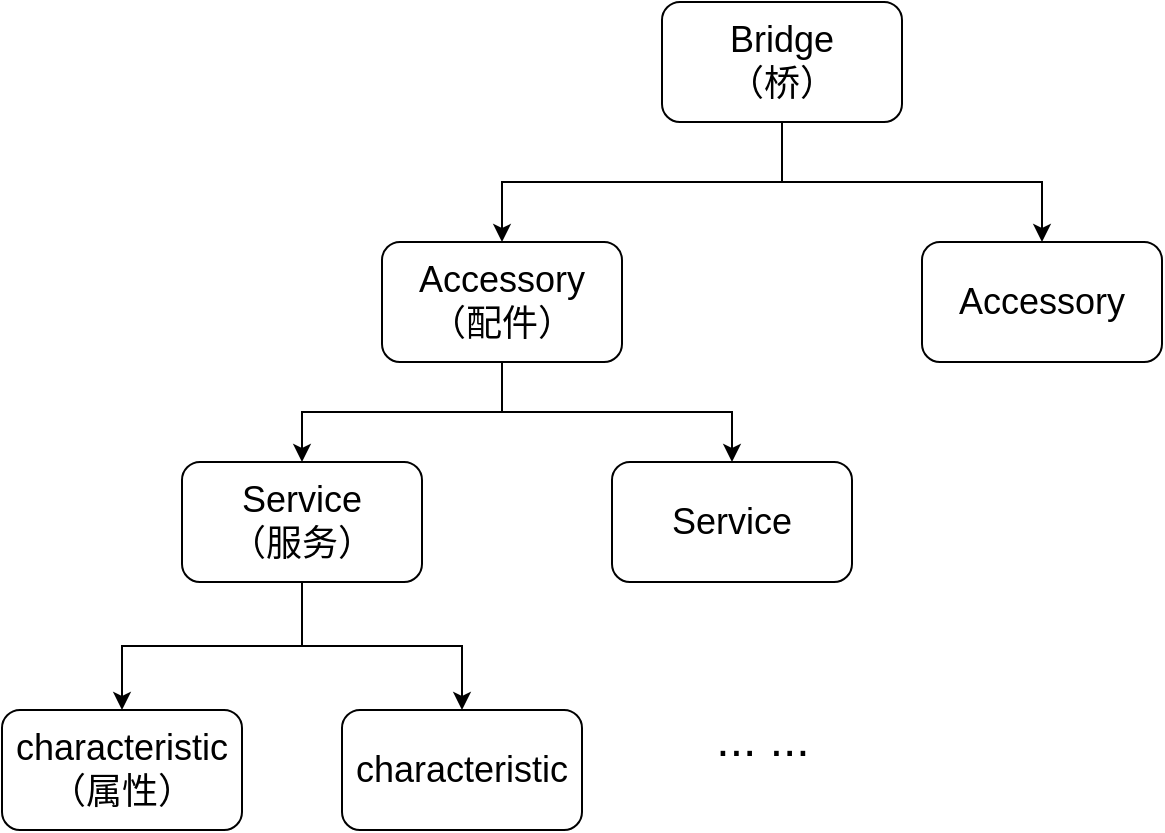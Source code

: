 <mxfile version="19.0.3" type="device"><diagram id="h6cgDg0y1xtrpWkgJ0vJ" name="第 1 页"><mxGraphModel dx="1697" dy="1020" grid="1" gridSize="10" guides="1" tooltips="1" connect="1" arrows="1" fold="1" page="1" pageScale="1" pageWidth="1169" pageHeight="827" math="0" shadow="0"><root><mxCell id="0"/><mxCell id="1" parent="0"/><mxCell id="FVKnPOVWIjbTJjsX0LME-7" style="edgeStyle=orthogonalEdgeStyle;rounded=0;orthogonalLoop=1;jettySize=auto;html=1;entryX=0.5;entryY=0;entryDx=0;entryDy=0;fontSize=18;" parent="1" source="FVKnPOVWIjbTJjsX0LME-1" target="FVKnPOVWIjbTJjsX0LME-2" edge="1"><mxGeometry relative="1" as="geometry"/></mxCell><mxCell id="FVKnPOVWIjbTJjsX0LME-10" style="edgeStyle=orthogonalEdgeStyle;rounded=0;orthogonalLoop=1;jettySize=auto;html=1;exitX=0.5;exitY=1;exitDx=0;exitDy=0;entryX=0.5;entryY=0;entryDx=0;entryDy=0;fontSize=18;" parent="1" source="FVKnPOVWIjbTJjsX0LME-1" target="FVKnPOVWIjbTJjsX0LME-4" edge="1"><mxGeometry relative="1" as="geometry"/></mxCell><mxCell id="FVKnPOVWIjbTJjsX0LME-1" value="&lt;font style=&quot;font-size: 18px;&quot;&gt;Accessory&lt;br&gt;（配件）&lt;br&gt;&lt;/font&gt;" style="rounded=1;whiteSpace=wrap;html=1;" parent="1" vertex="1"><mxGeometry x="350" y="180" width="120" height="60" as="geometry"/></mxCell><mxCell id="FVKnPOVWIjbTJjsX0LME-8" style="edgeStyle=orthogonalEdgeStyle;rounded=0;orthogonalLoop=1;jettySize=auto;html=1;entryX=0.5;entryY=0;entryDx=0;entryDy=0;fontSize=18;" parent="1" source="FVKnPOVWIjbTJjsX0LME-2" target="FVKnPOVWIjbTJjsX0LME-5" edge="1"><mxGeometry relative="1" as="geometry"/></mxCell><mxCell id="FVKnPOVWIjbTJjsX0LME-9" style="edgeStyle=orthogonalEdgeStyle;rounded=0;orthogonalLoop=1;jettySize=auto;html=1;exitX=0.5;exitY=1;exitDx=0;exitDy=0;entryX=0.5;entryY=0;entryDx=0;entryDy=0;fontSize=18;" parent="1" source="FVKnPOVWIjbTJjsX0LME-2" target="FVKnPOVWIjbTJjsX0LME-6" edge="1"><mxGeometry relative="1" as="geometry"/></mxCell><mxCell id="FVKnPOVWIjbTJjsX0LME-2" value="&lt;font style=&quot;font-size: 18px;&quot;&gt;Service&lt;br&gt;（服务）&lt;br&gt;&lt;/font&gt;" style="rounded=1;whiteSpace=wrap;html=1;" parent="1" vertex="1"><mxGeometry x="250" y="290" width="120" height="60" as="geometry"/></mxCell><mxCell id="FVKnPOVWIjbTJjsX0LME-4" value="&lt;font style=&quot;font-size: 18px;&quot;&gt;Service&lt;/font&gt;" style="rounded=1;whiteSpace=wrap;html=1;" parent="1" vertex="1"><mxGeometry x="465" y="290" width="120" height="60" as="geometry"/></mxCell><mxCell id="FVKnPOVWIjbTJjsX0LME-5" value="&lt;font style=&quot;font-size: 18px;&quot;&gt;characteristic&lt;br&gt;（属性）&lt;br&gt;&lt;/font&gt;" style="rounded=1;whiteSpace=wrap;html=1;" parent="1" vertex="1"><mxGeometry x="160" y="414" width="120" height="60" as="geometry"/></mxCell><mxCell id="FVKnPOVWIjbTJjsX0LME-6" value="&lt;font style=&quot;font-size: 18px;&quot;&gt;characteristic&lt;/font&gt;" style="rounded=1;whiteSpace=wrap;html=1;" parent="1" vertex="1"><mxGeometry x="330" y="414" width="120" height="60" as="geometry"/></mxCell><mxCell id="FVKnPOVWIjbTJjsX0LME-11" value="&lt;font style=&quot;font-size: 18px;&quot;&gt;Accessory&lt;/font&gt;" style="rounded=1;whiteSpace=wrap;html=1;" parent="1" vertex="1"><mxGeometry x="620" y="180" width="120" height="60" as="geometry"/></mxCell><mxCell id="FVKnPOVWIjbTJjsX0LME-13" style="edgeStyle=orthogonalEdgeStyle;rounded=0;orthogonalLoop=1;jettySize=auto;html=1;exitX=0.5;exitY=1;exitDx=0;exitDy=0;entryX=0.5;entryY=0;entryDx=0;entryDy=0;fontSize=18;" parent="1" source="FVKnPOVWIjbTJjsX0LME-12" target="FVKnPOVWIjbTJjsX0LME-1" edge="1"><mxGeometry relative="1" as="geometry"/></mxCell><mxCell id="FVKnPOVWIjbTJjsX0LME-14" style="edgeStyle=orthogonalEdgeStyle;rounded=0;orthogonalLoop=1;jettySize=auto;html=1;exitX=0.5;exitY=1;exitDx=0;exitDy=0;fontSize=18;" parent="1" source="FVKnPOVWIjbTJjsX0LME-12" target="FVKnPOVWIjbTJjsX0LME-11" edge="1"><mxGeometry relative="1" as="geometry"/></mxCell><mxCell id="FVKnPOVWIjbTJjsX0LME-12" value="Bridge&lt;br&gt;（桥）" style="rounded=1;whiteSpace=wrap;html=1;fontSize=18;" parent="1" vertex="1"><mxGeometry x="490" y="60" width="120" height="60" as="geometry"/></mxCell><mxCell id="FVKnPOVWIjbTJjsX0LME-15" value="&lt;font style=&quot;font-size: 24px;&quot;&gt;... ...&lt;/font&gt;" style="text;html=1;resizable=0;autosize=1;align=center;verticalAlign=middle;points=[];fillColor=none;strokeColor=none;rounded=0;fontSize=18;" parent="1" vertex="1"><mxGeometry x="510" y="414" width="60" height="30" as="geometry"/></mxCell></root></mxGraphModel></diagram></mxfile>